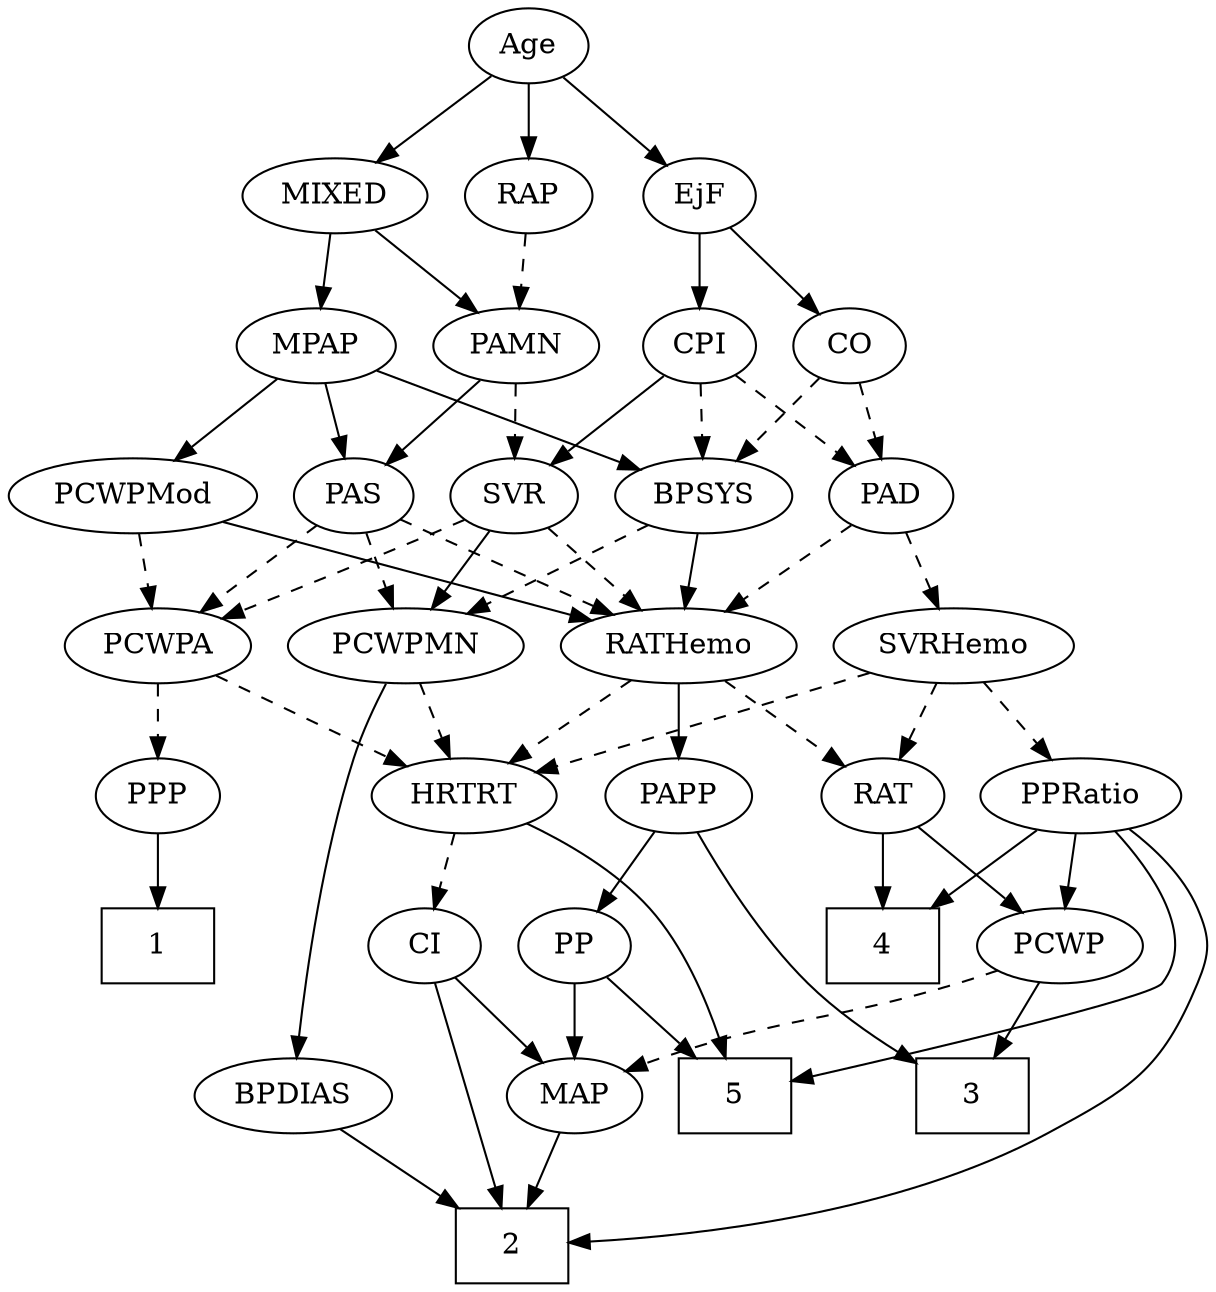 strict digraph {
	graph [bb="0,0,513.41,612"];
	node [label="\N"];
	1	[height=0.5,
		pos="471.82,162",
		shape=box,
		width=0.75];
	2	[height=0.5,
		pos="313.82,18",
		shape=box,
		width=0.75];
	3	[height=0.5,
		pos="133.82,90",
		shape=box,
		width=0.75];
	4	[height=0.5,
		pos="50.816,162",
		shape=box,
		width=0.75];
	5	[height=0.5,
		pos="208.82,90",
		shape=box,
		width=0.75];
	Age	[height=0.5,
		pos="310.82,594",
		width=0.75];
	EjF	[height=0.5,
		pos="214.82,522",
		width=0.75];
	Age -> EjF	[pos="e,232.31,535.76 293.21,580.16 278.46,569.41 257.2,553.91 240.55,541.76",
		style=solid];
	RAP	[height=0.5,
		pos="397.82,522",
		width=0.77632];
	Age -> RAP	[pos="e,381.09,536.46 327.59,579.5 340.47,569.14 358.45,554.67 372.99,542.97",
		style=solid];
	MIXED	[height=0.5,
		pos="310.82,522",
		width=1.1193];
	Age -> MIXED	[pos="e,310.82,540.1 310.82,575.7 310.82,567.98 310.82,558.71 310.82,550.11",
		style=solid];
	CO	[height=0.5,
		pos="142.82,450",
		width=0.75];
	EjF -> CO	[pos="e,157.61,465.38 200.25,506.83 190.07,496.94 176.29,483.55 164.79,472.36",
		style=solid];
	CPI	[height=0.5,
		pos="214.82,450",
		width=0.75];
	EjF -> CPI	[pos="e,214.82,468.1 214.82,503.7 214.82,495.98 214.82,486.71 214.82,478.11",
		style=solid];
	PAMN	[height=0.5,
		pos="400.82,450",
		width=1.011];
	RAP -> PAMN	[pos="e,400.08,468.1 398.56,503.7 398.89,495.98 399.29,486.71 399.65,478.11",
		style=dashed];
	MPAP	[height=0.5,
		pos="307.82,450",
		width=0.97491];
	MIXED -> MPAP	[pos="e,308.55,468.1 310.07,503.7 309.74,495.98 309.35,486.71 308.98,478.11",
		style=solid];
	MIXED -> PAMN	[pos="e,381.94,465.68 330.34,505.81 343.02,495.95 359.71,482.97 373.67,472.12",
		style=solid];
	BPSYS	[height=0.5,
		pos="197.82,378",
		width=1.0471];
	MPAP -> BPSYS	[pos="e,219.71,392.93 286.61,435.5 270.08,424.99 246.91,410.24 228.39,398.45",
		style=solid];
	PAS	[height=0.5,
		pos="476.82,378",
		width=0.75];
	MPAP -> PAS	[pos="e,455.6,389.29 335.28,438.63 362.31,428.28 404.69,411.71 440.82,396 442.62,395.21 444.47,394.39 446.34,393.55",
		style=solid];
	PCWPMod	[height=0.5,
		pos="305.82,378",
		width=1.4443];
	MPAP -> PCWPMod	[pos="e,306.3,396.1 307.32,431.7 307.1,423.98 306.84,414.71 306.59,406.11",
		style=solid];
	RATHemo	[height=0.5,
		pos="244.82,306",
		width=1.3721];
	BPSYS -> RATHemo	[pos="e,233.65,323.63 208.72,360.76 214.45,352.23 221.6,341.58 228.02,332.02",
		style=solid];
	PCWPMN	[height=0.5,
		pos="361.82,306",
		width=1.3902];
	BPSYS -> PCWPMN	[pos="e,330.78,320.25 224.9,365.44 251.17,354.23 291.35,337.08 321.41,324.25",
		style=dashed];
	PAD	[height=0.5,
		pos="113.82,378",
		width=0.79437];
	PAD -> RATHemo	[pos="e,217.92,321.37 134.86,365.75 154.78,355.11 185.09,338.91 208.85,326.22",
		style=dashed];
	SVRHemo	[height=0.5,
		pos="122.82,306",
		width=1.3902];
	PAD -> SVRHemo	[pos="e,120.62,324.1 116.04,359.7 117.03,351.98 118.22,342.71 119.33,334.11",
		style=dashed];
	CO -> BPSYS	[pos="e,185.14,395.13 154.75,433.81 161.76,424.89 170.78,413.41 178.76,403.26",
		style=dashed];
	CO -> PAD	[pos="e,120.84,395.96 135.94,432.41 132.6,424.34 128.49,414.43 124.73,405.35",
		style=dashed];
	PAS -> RATHemo	[pos="e,281.9,318.05 455.77,366.26 450.93,364.02 445.75,361.79 440.82,360 381.23,338.37 363.9,340.92 302.82,324 299.22,323 295.5,321.96 \
291.76,320.89",
		style=dashed];
	PCWPA	[height=0.5,
		pos="471.82,306",
		width=1.1555];
	PAS -> PCWPA	[pos="e,473.04,324.1 475.58,359.7 475.03,351.98 474.37,342.71 473.75,334.11",
		style=dashed];
	PAS -> PCWPMN	[pos="e,386.34,321.93 457.57,365.28 440.52,354.91 415.27,339.54 394.98,327.19",
		style=dashed];
	PAMN -> PAS	[pos="e,461.65,392.97 417.31,433.81 428.12,423.85 442.4,410.7 454.26,399.77",
		style=solid];
	SVR	[height=0.5,
		pos="403.82,378",
		width=0.77632];
	PAMN -> SVR	[pos="e,403.08,396.1 401.56,431.7 401.89,423.98 402.29,414.71 402.65,406.11",
		style=dashed];
	RAT	[height=0.5,
		pos="130.82,234",
		width=0.75827];
	RATHemo -> RAT	[pos="e,150.05,246.81 220.64,290.15 202.47,279 177.55,263.7 158.57,252.04",
		style=dashed];
	PAPP	[height=0.5,
		pos="244.82,234",
		width=0.88464];
	RATHemo -> PAPP	[pos="e,244.82,252.1 244.82,287.7 244.82,279.98 244.82,270.71 244.82,262.11",
		style=solid];
	HRTRT	[height=0.5,
		pos="338.82,234",
		width=1.1013];
	RATHemo -> HRTRT	[pos="e,318.98,249.77 265.68,289.46 278.97,279.57 296.35,266.62 310.84,255.83",
		style=dashed];
	CPI -> BPSYS	[pos="e,202.01,396.28 210.7,432.05 208.81,424.26 206.52,414.82 204.39,406.08",
		style=dashed];
	CPI -> PAD	[pos="e,132.4,391.88 196.76,436.49 181.16,425.67 158.39,409.89 140.65,397.6",
		style=dashed];
	CPI -> SVR	[pos="e,382.05,389.42 238.31,440.84 280.2,426.29 363.71,397.25 366.82,396 368.68,395.25 370.6,394.45 372.52,393.63",
		style=solid];
	RAT -> 4	[pos="e,70.266,180.02 115.01,219.17 104.48,209.95 90.357,197.6 78.043,186.82",
		style=solid];
	PCWP	[height=0.5,
		pos="130.82,162",
		width=0.97491];
	RAT -> PCWP	[pos="e,130.82,180.1 130.82,215.7 130.82,207.98 130.82,198.71 130.82,190.11",
		style=solid];
	SVR -> RATHemo	[pos="e,275.73,320.22 381.55,366.68 376.7,364.46 371.59,362.13 366.82,360 339.67,347.87 308.97,334.53 285.15,324.27",
		style=dashed];
	SVR -> PCWPA	[pos="e,456.47,322.8 418.24,362.15 427.27,352.85 439.11,340.67 449.35,330.12",
		style=dashed];
	SVR -> PCWPMN	[pos="e,372.09,324.12 394.07,360.76 389.08,352.44 382.88,342.1 377.25,332.73",
		style=solid];
	PCWPMod -> RATHemo	[pos="e,259.17,323.47 291.36,360.41 283.76,351.69 274.31,340.85 265.91,331.21",
		style=solid];
	PCWPMod -> PCWPA	[pos="e,443.09,319.11 337.43,363.67 364.81,352.12 404.5,335.39 433.65,323.1",
		style=dashed];
	PPP	[height=0.5,
		pos="471.82,234",
		width=0.75];
	PCWPA -> PPP	[pos="e,471.82,252.1 471.82,287.7 471.82,279.98 471.82,270.71 471.82,262.11",
		style=dashed];
	PCWPA -> HRTRT	[pos="e,364.05,248.28 446.49,291.67 425.69,280.72 396.03,265.11 373.1,253.05",
		style=dashed];
	BPDIAS	[height=0.5,
		pos="413.82,90",
		width=1.1735];
	PCWPMN -> BPDIAS	[pos="e,412.7,108.31 371.83,287.88 377.34,277.75 383.84,264.5 387.82,252 402.32,206.43 409,150.91 411.87,118.4",
		style=solid];
	PCWPMN -> HRTRT	[pos="e,344.49,252.28 356.25,288.05 353.66,280.18 350.52,270.62 347.62,261.79",
		style=dashed];
	SVRHemo -> RAT	[pos="e,128.86,252.1 124.79,287.7 125.68,279.98 126.73,270.71 127.72,262.11",
		style=dashed];
	PPRatio	[height=0.5,
		pos="45.816,234",
		width=1.1013];
	SVRHemo -> PPRatio	[pos="e,62.69,250.34 105.34,289.12 94.961,279.68 81.634,267.56 70.224,257.19",
		style=dashed];
	SVRHemo -> HRTRT	[pos="e,307.46,245.16 158.97,293.28 197.28,280.87 257.65,261.3 297.74,248.31",
		style=dashed];
	BPDIAS -> 2	[pos="e,338.16,36.04 392.61,74.155 379.29,64.828 361.82,52.606 346.73,42.037",
		style=solid];
	MAP	[height=0.5,
		pos="284.82,90",
		width=0.84854];
	MAP -> 2	[pos="e,306.59,36.447 291.69,72.411 294.99,64.454 299.02,54.722 302.73,45.756",
		style=solid];
	PP	[height=0.5,
		pos="248.82,162",
		width=0.75];
	PP -> 5	[pos="e,218.6,108.12 239.54,144.76 234.83,136.53 229,126.32 223.68,117.02",
		style=solid];
	PP -> MAP	[pos="e,276.26,107.63 257.17,144.76 261.47,136.4 266.81,126.02 271.65,116.61",
		style=solid];
	PPP -> 1	[pos="e,471.82,180.1 471.82,215.7 471.82,207.98 471.82,198.71 471.82,190.11",
		style=solid];
	PPRatio -> 2	[pos="e,286.7,19.275 29.35,217.52 20.202,207.75 9.7053,194.31 4.816,180 -0.35673,164.86 -2.2297,158.37 4.816,144 54.142,43.432 205.53,\
23.482 276.44,19.733",
		style=solid];
	PPRatio -> 4	[pos="e,49.594,180.1 47.052,215.7 47.603,207.98 48.265,198.71 48.879,190.11",
		style=solid];
	PPRatio -> 5	[pos="e,181.79,103.54 31.814,216.99 16.862,197.88 -2.485,165.78 14.816,144 58.805,88.623 102.68,130.22 169.82,108 170.68,107.72 171.54,\
107.42 172.41,107.11",
		style=solid];
	PPRatio -> PCWP	[pos="e,112.99,177.68 64.26,217.81 76.228,207.95 91.992,194.97 105.17,184.12",
		style=solid];
	PCWP -> 3	[pos="e,133.08,108.1 131.56,143.7 131.89,135.98 132.29,126.71 132.65,118.11",
		style=solid];
	PCWP -> MAP	[pos="e,261.37,101.66 156.25,149.44 182.5,137.51 223.54,118.85 252.17,105.84",
		style=dashed];
	CI	[height=0.5,
		pos="358.82,162",
		width=0.75];
	CI -> 2	[pos="e,319.29,36.268 353.48,144.15 345.81,119.94 331.58,75.054 322.41,46.133",
		style=solid];
	CI -> MAP	[pos="e,300.28,105.63 343.84,146.83 333.45,137 319.41,123.72 307.63,112.58",
		style=solid];
	PAPP -> 3	[pos="e,147.21,108.13 232.51,217.26 213.4,192.81 176.41,145.49 153.54,116.23",
		style=solid];
	PAPP -> PP	[pos="e,247.84,180.1 245.8,215.7 246.25,207.98 246.78,198.71 247.27,190.11",
		style=solid];
	HRTRT -> 5	[pos="e,235.89,106.02 331.26,216.19 322.16,197.18 305.47,166.01 284.82,144 273.17,131.59 258.16,120.38 244.57,111.5",
		style=solid];
	HRTRT -> CI	[pos="e,354.02,179.79 343.66,216.05 345.92,208.14 348.66,198.54 351.19,189.69",
		style=dashed];
}
